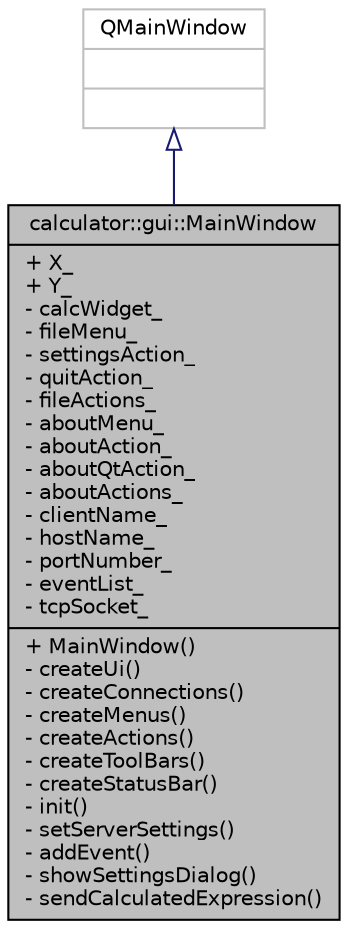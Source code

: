 digraph "calculator::gui::MainWindow"
{
 // INTERACTIVE_SVG=YES
  bgcolor="transparent";
  edge [fontname="Helvetica",fontsize="10",labelfontname="Helvetica",labelfontsize="10"];
  node [fontname="Helvetica",fontsize="10",shape=record];
  Node1 [label="{calculator::gui::MainWindow\n|+ X_\l+ Y_\l- calcWidget_\l- fileMenu_\l- settingsAction_\l- quitAction_\l- fileActions_\l- aboutMenu_\l- aboutAction_\l- aboutQtAction_\l- aboutActions_\l- clientName_\l- hostName_\l- portNumber_\l- eventList_\l- tcpSocket_\l|+ MainWindow()\l- createUi()\l- createConnections()\l- createMenus()\l- createActions()\l- createToolBars()\l- createStatusBar()\l- init()\l- setServerSettings()\l- addEvent()\l- showSettingsDialog()\l- sendCalculatedExpression()\l}",height=0.2,width=0.4,color="black", fillcolor="grey75", style="filled", fontcolor="black"];
  Node2 -> Node1 [dir="back",color="midnightblue",fontsize="10",style="solid",arrowtail="onormal",fontname="Helvetica"];
  Node2 [label="{QMainWindow\n||}",height=0.2,width=0.4,color="grey75"];
}
